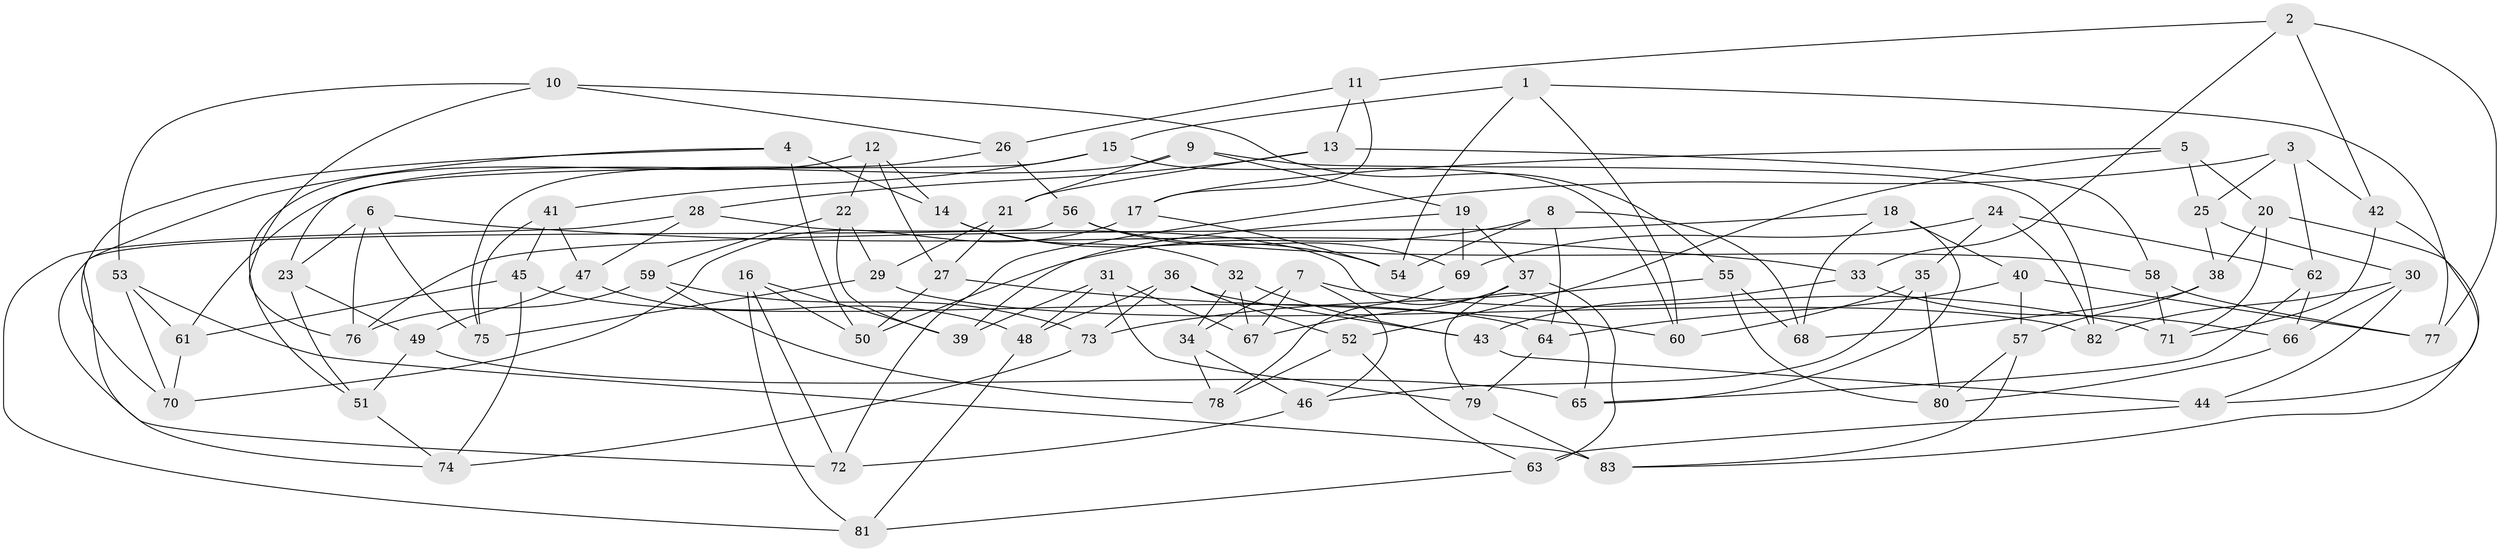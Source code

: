 // Generated by graph-tools (version 1.1) at 2025/27/03/09/25 03:27:02]
// undirected, 83 vertices, 166 edges
graph export_dot {
graph [start="1"]
  node [color=gray90,style=filled];
  1;
  2;
  3;
  4;
  5;
  6;
  7;
  8;
  9;
  10;
  11;
  12;
  13;
  14;
  15;
  16;
  17;
  18;
  19;
  20;
  21;
  22;
  23;
  24;
  25;
  26;
  27;
  28;
  29;
  30;
  31;
  32;
  33;
  34;
  35;
  36;
  37;
  38;
  39;
  40;
  41;
  42;
  43;
  44;
  45;
  46;
  47;
  48;
  49;
  50;
  51;
  52;
  53;
  54;
  55;
  56;
  57;
  58;
  59;
  60;
  61;
  62;
  63;
  64;
  65;
  66;
  67;
  68;
  69;
  70;
  71;
  72;
  73;
  74;
  75;
  76;
  77;
  78;
  79;
  80;
  81;
  82;
  83;
  1 -- 54;
  1 -- 60;
  1 -- 77;
  1 -- 15;
  2 -- 33;
  2 -- 77;
  2 -- 42;
  2 -- 11;
  3 -- 72;
  3 -- 62;
  3 -- 42;
  3 -- 25;
  4 -- 14;
  4 -- 72;
  4 -- 50;
  4 -- 70;
  5 -- 20;
  5 -- 17;
  5 -- 25;
  5 -- 52;
  6 -- 75;
  6 -- 33;
  6 -- 76;
  6 -- 23;
  7 -- 71;
  7 -- 67;
  7 -- 46;
  7 -- 34;
  8 -- 64;
  8 -- 54;
  8 -- 68;
  8 -- 50;
  9 -- 82;
  9 -- 19;
  9 -- 61;
  9 -- 21;
  10 -- 53;
  10 -- 76;
  10 -- 26;
  10 -- 55;
  11 -- 17;
  11 -- 26;
  11 -- 13;
  12 -- 51;
  12 -- 27;
  12 -- 22;
  12 -- 14;
  13 -- 21;
  13 -- 28;
  13 -- 58;
  14 -- 54;
  14 -- 32;
  15 -- 23;
  15 -- 41;
  15 -- 60;
  16 -- 72;
  16 -- 39;
  16 -- 50;
  16 -- 81;
  17 -- 54;
  17 -- 70;
  18 -- 68;
  18 -- 76;
  18 -- 40;
  18 -- 65;
  19 -- 39;
  19 -- 69;
  19 -- 37;
  20 -- 83;
  20 -- 38;
  20 -- 71;
  21 -- 29;
  21 -- 27;
  22 -- 39;
  22 -- 29;
  22 -- 59;
  23 -- 51;
  23 -- 49;
  24 -- 69;
  24 -- 82;
  24 -- 62;
  24 -- 35;
  25 -- 38;
  25 -- 30;
  26 -- 75;
  26 -- 56;
  27 -- 50;
  27 -- 60;
  28 -- 81;
  28 -- 65;
  28 -- 47;
  29 -- 82;
  29 -- 75;
  30 -- 44;
  30 -- 82;
  30 -- 66;
  31 -- 48;
  31 -- 39;
  31 -- 79;
  31 -- 67;
  32 -- 34;
  32 -- 43;
  32 -- 67;
  33 -- 43;
  33 -- 66;
  34 -- 46;
  34 -- 78;
  35 -- 80;
  35 -- 46;
  35 -- 60;
  36 -- 73;
  36 -- 48;
  36 -- 43;
  36 -- 52;
  37 -- 67;
  37 -- 79;
  37 -- 63;
  38 -- 57;
  38 -- 68;
  40 -- 77;
  40 -- 64;
  40 -- 57;
  41 -- 75;
  41 -- 47;
  41 -- 45;
  42 -- 44;
  42 -- 71;
  43 -- 44;
  44 -- 63;
  45 -- 64;
  45 -- 61;
  45 -- 74;
  46 -- 72;
  47 -- 49;
  47 -- 48;
  48 -- 81;
  49 -- 65;
  49 -- 51;
  51 -- 74;
  52 -- 63;
  52 -- 78;
  53 -- 61;
  53 -- 70;
  53 -- 83;
  55 -- 73;
  55 -- 80;
  55 -- 68;
  56 -- 58;
  56 -- 69;
  56 -- 74;
  57 -- 80;
  57 -- 83;
  58 -- 77;
  58 -- 71;
  59 -- 76;
  59 -- 73;
  59 -- 78;
  61 -- 70;
  62 -- 65;
  62 -- 66;
  63 -- 81;
  64 -- 79;
  66 -- 80;
  69 -- 78;
  73 -- 74;
  79 -- 83;
}
